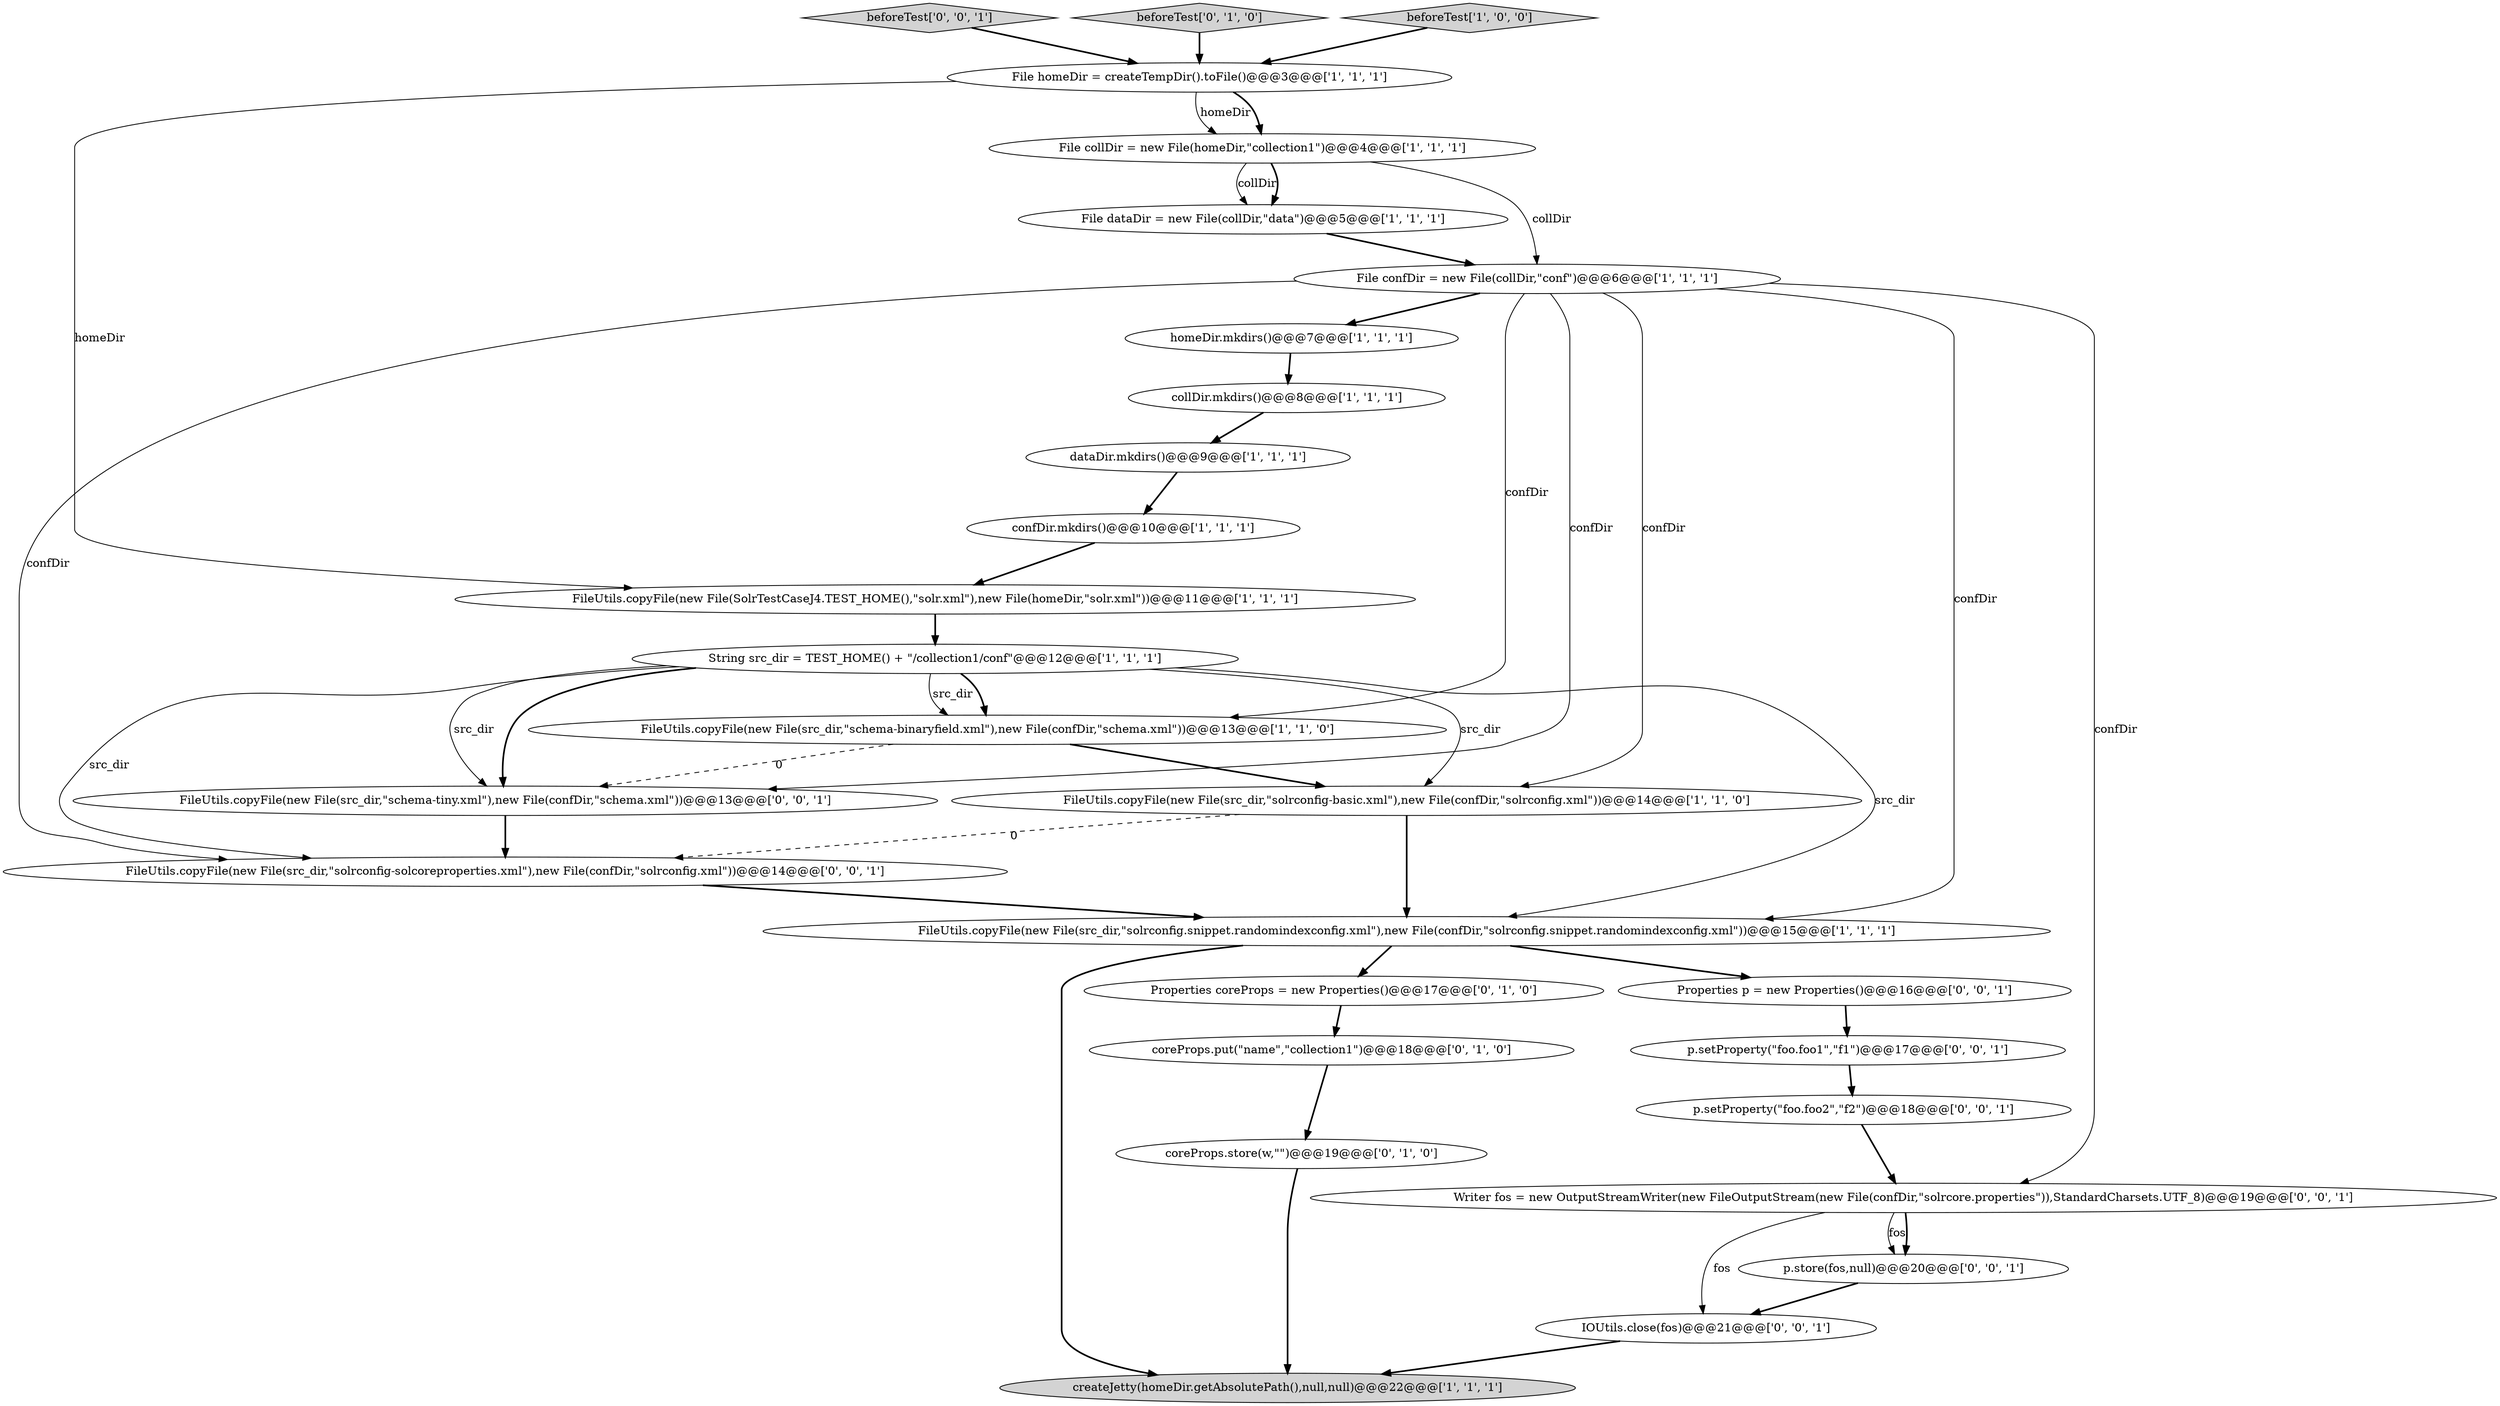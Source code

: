 digraph {
14 [style = filled, label = "dataDir.mkdirs()@@@9@@@['1', '1', '1']", fillcolor = white, shape = ellipse image = "AAA0AAABBB1BBB"];
15 [style = filled, label = "Properties coreProps = new Properties()@@@17@@@['0', '1', '0']", fillcolor = white, shape = ellipse image = "AAA1AAABBB2BBB"];
23 [style = filled, label = "FileUtils.copyFile(new File(src_dir,\"solrconfig-solcoreproperties.xml\"),new File(confDir,\"solrconfig.xml\"))@@@14@@@['0', '0', '1']", fillcolor = white, shape = ellipse image = "AAA0AAABBB3BBB"];
7 [style = filled, label = "File collDir = new File(homeDir,\"collection1\")@@@4@@@['1', '1', '1']", fillcolor = white, shape = ellipse image = "AAA0AAABBB1BBB"];
6 [style = filled, label = "String src_dir = TEST_HOME() + \"/collection1/conf\"@@@12@@@['1', '1', '1']", fillcolor = white, shape = ellipse image = "AAA0AAABBB1BBB"];
13 [style = filled, label = "homeDir.mkdirs()@@@7@@@['1', '1', '1']", fillcolor = white, shape = ellipse image = "AAA0AAABBB1BBB"];
10 [style = filled, label = "File homeDir = createTempDir().toFile()@@@3@@@['1', '1', '1']", fillcolor = white, shape = ellipse image = "AAA0AAABBB1BBB"];
3 [style = filled, label = "File dataDir = new File(collDir,\"data\")@@@5@@@['1', '1', '1']", fillcolor = white, shape = ellipse image = "AAA0AAABBB1BBB"];
21 [style = filled, label = "IOUtils.close(fos)@@@21@@@['0', '0', '1']", fillcolor = white, shape = ellipse image = "AAA0AAABBB3BBB"];
26 [style = filled, label = "beforeTest['0', '0', '1']", fillcolor = lightgray, shape = diamond image = "AAA0AAABBB3BBB"];
22 [style = filled, label = "FileUtils.copyFile(new File(src_dir,\"schema-tiny.xml\"),new File(confDir,\"schema.xml\"))@@@13@@@['0', '0', '1']", fillcolor = white, shape = ellipse image = "AAA0AAABBB3BBB"];
25 [style = filled, label = "Properties p = new Properties()@@@16@@@['0', '0', '1']", fillcolor = white, shape = ellipse image = "AAA0AAABBB3BBB"];
16 [style = filled, label = "beforeTest['0', '1', '0']", fillcolor = lightgray, shape = diamond image = "AAA0AAABBB2BBB"];
20 [style = filled, label = "p.setProperty(\"foo.foo2\",\"f2\")@@@18@@@['0', '0', '1']", fillcolor = white, shape = ellipse image = "AAA0AAABBB3BBB"];
17 [style = filled, label = "coreProps.put(\"name\",\"collection1\")@@@18@@@['0', '1', '0']", fillcolor = white, shape = ellipse image = "AAA1AAABBB2BBB"];
12 [style = filled, label = "createJetty(homeDir.getAbsolutePath(),null,null)@@@22@@@['1', '1', '1']", fillcolor = lightgray, shape = ellipse image = "AAA0AAABBB1BBB"];
19 [style = filled, label = "p.setProperty(\"foo.foo1\",\"f1\")@@@17@@@['0', '0', '1']", fillcolor = white, shape = ellipse image = "AAA0AAABBB3BBB"];
1 [style = filled, label = "FileUtils.copyFile(new File(SolrTestCaseJ4.TEST_HOME(),\"solr.xml\"),new File(homeDir,\"solr.xml\"))@@@11@@@['1', '1', '1']", fillcolor = white, shape = ellipse image = "AAA0AAABBB1BBB"];
4 [style = filled, label = "confDir.mkdirs()@@@10@@@['1', '1', '1']", fillcolor = white, shape = ellipse image = "AAA0AAABBB1BBB"];
9 [style = filled, label = "FileUtils.copyFile(new File(src_dir,\"solrconfig.snippet.randomindexconfig.xml\"),new File(confDir,\"solrconfig.snippet.randomindexconfig.xml\"))@@@15@@@['1', '1', '1']", fillcolor = white, shape = ellipse image = "AAA0AAABBB1BBB"];
11 [style = filled, label = "collDir.mkdirs()@@@8@@@['1', '1', '1']", fillcolor = white, shape = ellipse image = "AAA0AAABBB1BBB"];
8 [style = filled, label = "beforeTest['1', '0', '0']", fillcolor = lightgray, shape = diamond image = "AAA0AAABBB1BBB"];
0 [style = filled, label = "File confDir = new File(collDir,\"conf\")@@@6@@@['1', '1', '1']", fillcolor = white, shape = ellipse image = "AAA0AAABBB1BBB"];
2 [style = filled, label = "FileUtils.copyFile(new File(src_dir,\"solrconfig-basic.xml\"),new File(confDir,\"solrconfig.xml\"))@@@14@@@['1', '1', '0']", fillcolor = white, shape = ellipse image = "AAA0AAABBB1BBB"];
27 [style = filled, label = "p.store(fos,null)@@@20@@@['0', '0', '1']", fillcolor = white, shape = ellipse image = "AAA0AAABBB3BBB"];
24 [style = filled, label = "Writer fos = new OutputStreamWriter(new FileOutputStream(new File(confDir,\"solrcore.properties\")),StandardCharsets.UTF_8)@@@19@@@['0', '0', '1']", fillcolor = white, shape = ellipse image = "AAA0AAABBB3BBB"];
5 [style = filled, label = "FileUtils.copyFile(new File(src_dir,\"schema-binaryfield.xml\"),new File(confDir,\"schema.xml\"))@@@13@@@['1', '1', '0']", fillcolor = white, shape = ellipse image = "AAA0AAABBB1BBB"];
18 [style = filled, label = "coreProps.store(w,\"\")@@@19@@@['0', '1', '0']", fillcolor = white, shape = ellipse image = "AAA1AAABBB2BBB"];
5->2 [style = bold, label=""];
0->2 [style = solid, label="confDir"];
5->22 [style = dashed, label="0"];
23->9 [style = bold, label=""];
6->23 [style = solid, label="src_dir"];
0->5 [style = solid, label="confDir"];
6->22 [style = solid, label="src_dir"];
6->9 [style = solid, label="src_dir"];
0->24 [style = solid, label="confDir"];
10->7 [style = solid, label="homeDir"];
17->18 [style = bold, label=""];
7->3 [style = solid, label="collDir"];
0->23 [style = solid, label="confDir"];
25->19 [style = bold, label=""];
19->20 [style = bold, label=""];
9->15 [style = bold, label=""];
7->0 [style = solid, label="collDir"];
26->10 [style = bold, label=""];
6->22 [style = bold, label=""];
24->21 [style = solid, label="fos"];
0->13 [style = bold, label=""];
1->6 [style = bold, label=""];
11->14 [style = bold, label=""];
16->10 [style = bold, label=""];
21->12 [style = bold, label=""];
4->1 [style = bold, label=""];
7->3 [style = bold, label=""];
10->1 [style = solid, label="homeDir"];
2->9 [style = bold, label=""];
10->7 [style = bold, label=""];
6->2 [style = solid, label="src_dir"];
13->11 [style = bold, label=""];
24->27 [style = solid, label="fos"];
3->0 [style = bold, label=""];
0->22 [style = solid, label="confDir"];
6->5 [style = bold, label=""];
27->21 [style = bold, label=""];
2->23 [style = dashed, label="0"];
6->5 [style = solid, label="src_dir"];
20->24 [style = bold, label=""];
24->27 [style = bold, label=""];
18->12 [style = bold, label=""];
14->4 [style = bold, label=""];
22->23 [style = bold, label=""];
9->25 [style = bold, label=""];
0->9 [style = solid, label="confDir"];
8->10 [style = bold, label=""];
9->12 [style = bold, label=""];
15->17 [style = bold, label=""];
}
